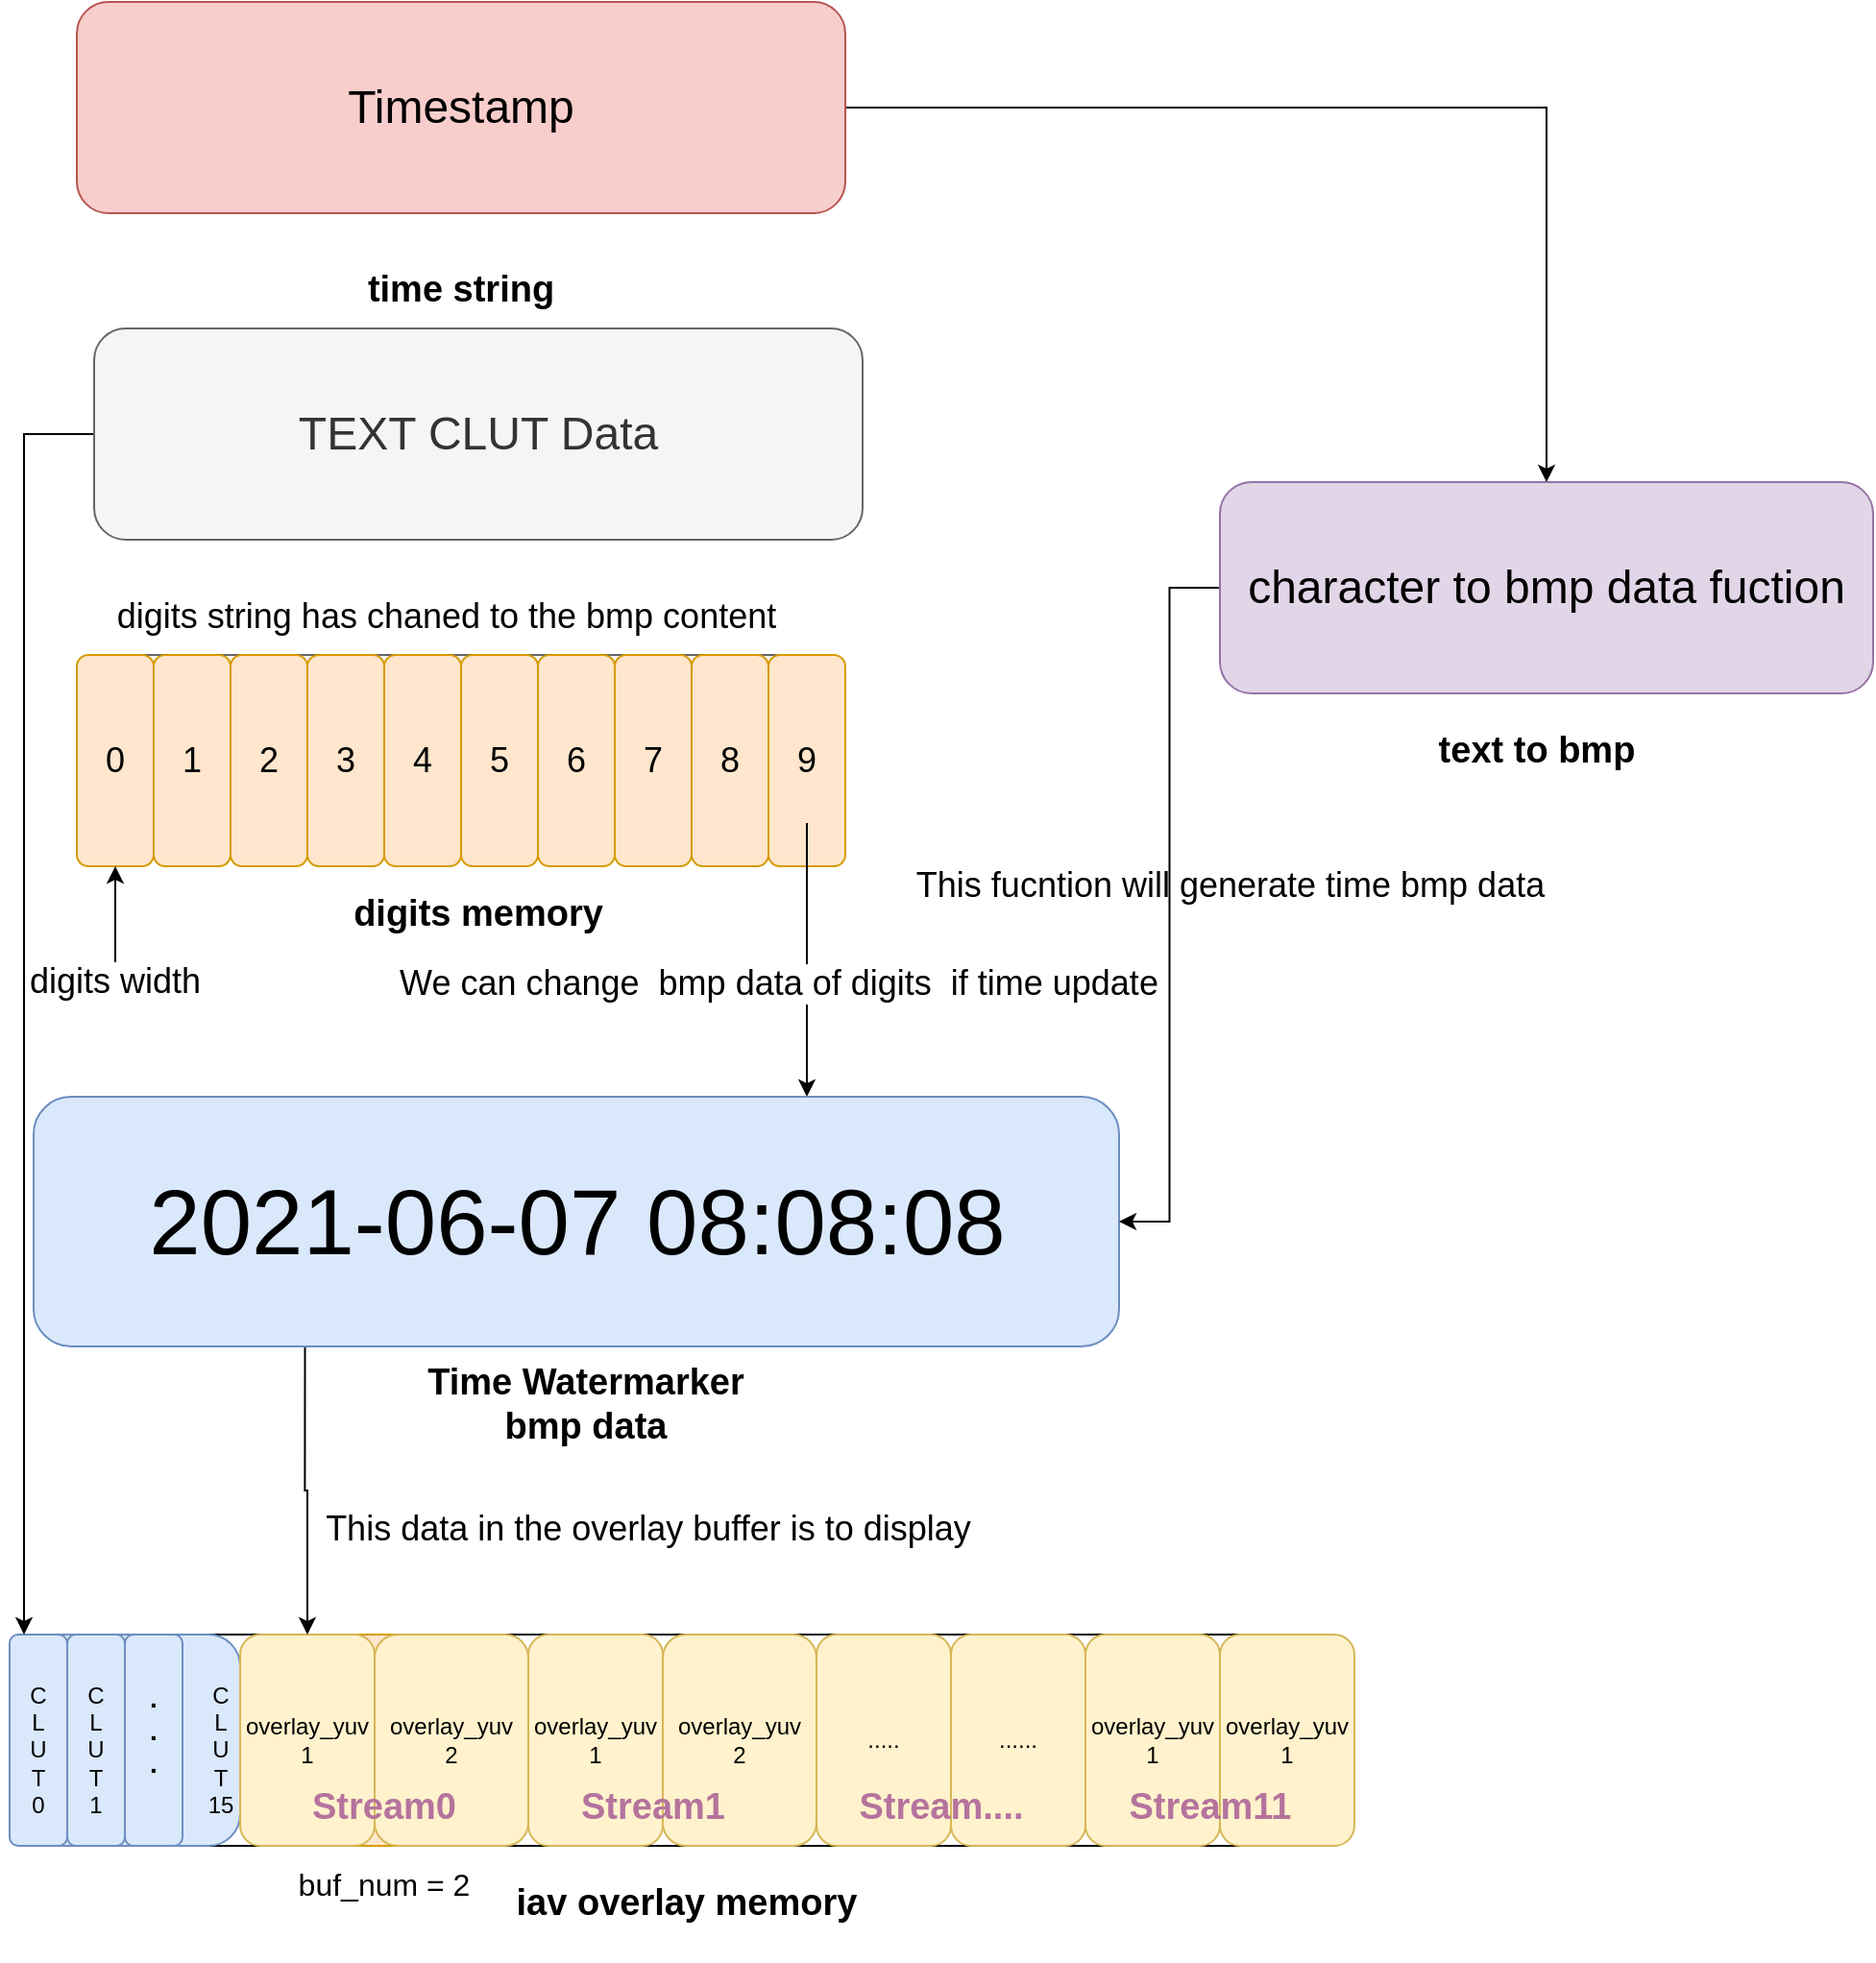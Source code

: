<mxfile version="14.7.0" type="github">
  <diagram id="9PtsYyo4MoqWUSuVR4Cp" name="Page-1">
    <mxGraphModel dx="1673" dy="934" grid="1" gridSize="10" guides="1" tooltips="1" connect="1" arrows="1" fold="1" page="1" pageScale="1" pageWidth="827" pageHeight="1169" math="0" shadow="0">
      <root>
        <mxCell id="0" />
        <mxCell id="1" parent="0" />
        <mxCell id="-Bwnl3m1J4DydUGmwCFT-1" value="" style="rounded=0;whiteSpace=wrap;html=1;" parent="1" vertex="1">
          <mxGeometry x="285" y="880" width="120" height="60" as="geometry" />
        </mxCell>
        <mxCell id="-Bwnl3m1J4DydUGmwCFT-2" value="" style="rounded=1;whiteSpace=wrap;html=1;" parent="1" vertex="1">
          <mxGeometry x="55" y="870" width="690" height="110" as="geometry" />
        </mxCell>
        <mxCell id="-Bwnl3m1J4DydUGmwCFT-7" value="&lt;b&gt;&lt;font style=&quot;font-size: 19px&quot;&gt;iav overlay memory&lt;/font&gt;&lt;/b&gt;" style="text;html=1;strokeColor=none;fillColor=none;align=center;verticalAlign=middle;whiteSpace=wrap;rounded=0;" parent="1" vertex="1">
          <mxGeometry x="305" y="980" width="185" height="60" as="geometry" />
        </mxCell>
        <mxCell id="-Bwnl3m1J4DydUGmwCFT-8" value="" style="rounded=1;whiteSpace=wrap;html=1;fillColor=#dae8fc;strokeColor=#6c8ebf;" parent="1" vertex="1">
          <mxGeometry x="45" y="870" width="120" height="110" as="geometry" />
        </mxCell>
        <mxCell id="-Bwnl3m1J4DydUGmwCFT-9" value="" style="rounded=1;whiteSpace=wrap;html=1;fillColor=#dae8fc;strokeColor=#6c8ebf;" parent="1" vertex="1">
          <mxGeometry x="45" y="870" width="30" height="110" as="geometry" />
        </mxCell>
        <mxCell id="-Bwnl3m1J4DydUGmwCFT-10" value="" style="rounded=1;whiteSpace=wrap;html=1;fillColor=#dae8fc;strokeColor=#6c8ebf;" parent="1" vertex="1">
          <mxGeometry x="75" y="870" width="30" height="110" as="geometry" />
        </mxCell>
        <mxCell id="-Bwnl3m1J4DydUGmwCFT-11" value="" style="rounded=1;whiteSpace=wrap;html=1;fillColor=#dae8fc;strokeColor=#6c8ebf;" parent="1" vertex="1">
          <mxGeometry x="105" y="870" width="30" height="110" as="geometry" />
        </mxCell>
        <mxCell id="-Bwnl3m1J4DydUGmwCFT-14" value="C&lt;br&gt;L&lt;br&gt;U&lt;br&gt;T&lt;br&gt;0" style="text;html=1;strokeColor=none;fillColor=none;align=center;verticalAlign=middle;whiteSpace=wrap;rounded=0;" parent="1" vertex="1">
          <mxGeometry x="40" y="890" width="40" height="80" as="geometry" />
        </mxCell>
        <mxCell id="-Bwnl3m1J4DydUGmwCFT-15" value="C&lt;br&gt;L&lt;br&gt;U&lt;br&gt;T&lt;br&gt;1" style="text;html=1;strokeColor=none;fillColor=none;align=center;verticalAlign=middle;whiteSpace=wrap;rounded=0;" parent="1" vertex="1">
          <mxGeometry x="70" y="890" width="40" height="80" as="geometry" />
        </mxCell>
        <mxCell id="-Bwnl3m1J4DydUGmwCFT-16" value="&lt;b style=&quot;font-size: 14px&quot;&gt;.&lt;br&gt;.&lt;br&gt;.&lt;/b&gt;" style="text;html=1;strokeColor=none;fillColor=none;align=center;verticalAlign=middle;whiteSpace=wrap;rounded=0;" parent="1" vertex="1">
          <mxGeometry x="100" y="880" width="40" height="80" as="geometry" />
        </mxCell>
        <mxCell id="-Bwnl3m1J4DydUGmwCFT-17" value="C&lt;br&gt;L&lt;br&gt;U&lt;br&gt;T&lt;br&gt;15" style="text;html=1;strokeColor=none;fillColor=none;align=center;verticalAlign=middle;whiteSpace=wrap;rounded=0;" parent="1" vertex="1">
          <mxGeometry x="135" y="890" width="40" height="80" as="geometry" />
        </mxCell>
        <mxCell id="-Bwnl3m1J4DydUGmwCFT-21" value="" style="rounded=1;whiteSpace=wrap;html=1;fillColor=#ffe6cc;strokeColor=#d79b00;" parent="1" vertex="1">
          <mxGeometry x="165" y="870" width="150" height="110" as="geometry" />
        </mxCell>
        <mxCell id="-Bwnl3m1J4DydUGmwCFT-26" value="&lt;font style=&quot;font-size: 16px&quot;&gt;buf_num = 2&lt;/font&gt;" style="text;html=1;strokeColor=none;fillColor=none;align=center;verticalAlign=middle;whiteSpace=wrap;rounded=0;" parent="1" vertex="1">
          <mxGeometry x="175" y="970" width="130" height="60" as="geometry" />
        </mxCell>
        <mxCell id="-Bwnl3m1J4DydUGmwCFT-28" value="overlay_yuv&lt;br&gt;1" style="rounded=1;whiteSpace=wrap;html=1;fillColor=#fff2cc;strokeColor=#d6b656;" parent="1" vertex="1">
          <mxGeometry x="165" y="870" width="70" height="110" as="geometry" />
        </mxCell>
        <mxCell id="-Bwnl3m1J4DydUGmwCFT-30" value="overlay_yuv&lt;br&gt;2" style="rounded=1;whiteSpace=wrap;html=1;fillColor=#fff2cc;strokeColor=#d6b656;" parent="1" vertex="1">
          <mxGeometry x="235" y="870" width="80" height="110" as="geometry" />
        </mxCell>
        <mxCell id="-Bwnl3m1J4DydUGmwCFT-31" value="&lt;span style=&quot;font-size: 19px&quot;&gt;&lt;b&gt;&lt;font color=&quot;#b5739d&quot;&gt;Stream0&lt;/font&gt;&lt;/b&gt;&lt;/span&gt;" style="text;html=1;strokeColor=none;fillColor=none;align=center;verticalAlign=middle;whiteSpace=wrap;rounded=0;" parent="1" vertex="1">
          <mxGeometry x="175" y="930" width="130" height="60" as="geometry" />
        </mxCell>
        <mxCell id="-Bwnl3m1J4DydUGmwCFT-33" value="overlay_yuv&lt;br&gt;2" style="rounded=1;whiteSpace=wrap;html=1;fillColor=#fff2cc;strokeColor=#d6b656;" parent="1" vertex="1">
          <mxGeometry x="385" y="870" width="80" height="110" as="geometry" />
        </mxCell>
        <mxCell id="-Bwnl3m1J4DydUGmwCFT-35" value="overlay_yuv&lt;br&gt;1" style="rounded=1;whiteSpace=wrap;html=1;fillColor=#fff2cc;strokeColor=#d6b656;" parent="1" vertex="1">
          <mxGeometry x="315" y="870" width="70" height="110" as="geometry" />
        </mxCell>
        <mxCell id="-Bwnl3m1J4DydUGmwCFT-36" value="&lt;span style=&quot;font-size: 19px&quot;&gt;&lt;b&gt;&lt;font color=&quot;#b5739d&quot;&gt;Stream1&lt;/font&gt;&lt;/b&gt;&lt;/span&gt;" style="text;html=1;strokeColor=none;fillColor=none;align=center;verticalAlign=middle;whiteSpace=wrap;rounded=0;" parent="1" vertex="1">
          <mxGeometry x="315" y="930" width="130" height="60" as="geometry" />
        </mxCell>
        <mxCell id="-Bwnl3m1J4DydUGmwCFT-37" value="....." style="rounded=1;whiteSpace=wrap;html=1;fillColor=#fff2cc;strokeColor=#d6b656;" parent="1" vertex="1">
          <mxGeometry x="465" y="870" width="70" height="110" as="geometry" />
        </mxCell>
        <mxCell id="-Bwnl3m1J4DydUGmwCFT-38" value="......" style="rounded=1;whiteSpace=wrap;html=1;fillColor=#fff2cc;strokeColor=#d6b656;" parent="1" vertex="1">
          <mxGeometry x="535" y="870" width="70" height="110" as="geometry" />
        </mxCell>
        <mxCell id="-Bwnl3m1J4DydUGmwCFT-39" value="&lt;span style=&quot;font-size: 19px&quot;&gt;&lt;b&gt;&lt;font color=&quot;#b5739d&quot;&gt;Stream....&lt;/font&gt;&lt;/b&gt;&lt;/span&gt;" style="text;html=1;strokeColor=none;fillColor=none;align=center;verticalAlign=middle;whiteSpace=wrap;rounded=0;" parent="1" vertex="1">
          <mxGeometry x="465" y="930" width="130" height="60" as="geometry" />
        </mxCell>
        <mxCell id="-Bwnl3m1J4DydUGmwCFT-40" value="overlay_yuv&lt;br&gt;1" style="rounded=1;whiteSpace=wrap;html=1;fillColor=#fff2cc;strokeColor=#d6b656;" parent="1" vertex="1">
          <mxGeometry x="605" y="870" width="70" height="110" as="geometry" />
        </mxCell>
        <mxCell id="-Bwnl3m1J4DydUGmwCFT-41" value="overlay_yuv&lt;br&gt;1" style="rounded=1;whiteSpace=wrap;html=1;fillColor=#fff2cc;strokeColor=#d6b656;" parent="1" vertex="1">
          <mxGeometry x="675" y="870" width="70" height="110" as="geometry" />
        </mxCell>
        <mxCell id="-Bwnl3m1J4DydUGmwCFT-42" value="&lt;span style=&quot;font-size: 19px&quot;&gt;&lt;b&gt;&lt;font color=&quot;#b5739d&quot;&gt;Stream11&lt;/font&gt;&lt;/b&gt;&lt;/span&gt;" style="text;html=1;strokeColor=none;fillColor=none;align=center;verticalAlign=middle;whiteSpace=wrap;rounded=0;" parent="1" vertex="1">
          <mxGeometry x="605" y="930" width="130" height="60" as="geometry" />
        </mxCell>
        <mxCell id="1RzC0s9sKDLzGJ8iy70U-3" value="" style="rounded=1;whiteSpace=wrap;html=1;fillColor=#f5f5f5;strokeColor=#666666;fontColor=#333333;" vertex="1" parent="1">
          <mxGeometry x="80" y="360" width="400" height="105" as="geometry" />
        </mxCell>
        <mxCell id="1RzC0s9sKDLzGJ8iy70U-5" value="" style="rounded=1;whiteSpace=wrap;html=1;fillColor=#ffe6cc;strokeColor=#d79b00;" vertex="1" parent="1">
          <mxGeometry x="80" y="360" width="40" height="110" as="geometry" />
        </mxCell>
        <mxCell id="1RzC0s9sKDLzGJ8iy70U-6" value="" style="rounded=1;whiteSpace=wrap;html=1;fillColor=#ffe6cc;strokeColor=#d79b00;" vertex="1" parent="1">
          <mxGeometry x="120" y="360" width="40" height="110" as="geometry" />
        </mxCell>
        <mxCell id="1RzC0s9sKDLzGJ8iy70U-7" value="" style="rounded=1;whiteSpace=wrap;html=1;fillColor=#ffe6cc;strokeColor=#d79b00;" vertex="1" parent="1">
          <mxGeometry x="160" y="360" width="40" height="110" as="geometry" />
        </mxCell>
        <mxCell id="1RzC0s9sKDLzGJ8iy70U-8" value="" style="rounded=1;whiteSpace=wrap;html=1;fillColor=#ffe6cc;strokeColor=#d79b00;" vertex="1" parent="1">
          <mxGeometry x="200" y="360" width="40" height="110" as="geometry" />
        </mxCell>
        <mxCell id="1RzC0s9sKDLzGJ8iy70U-9" value="" style="rounded=1;whiteSpace=wrap;html=1;fillColor=#ffe6cc;strokeColor=#d79b00;" vertex="1" parent="1">
          <mxGeometry x="240" y="360" width="40" height="110" as="geometry" />
        </mxCell>
        <mxCell id="1RzC0s9sKDLzGJ8iy70U-10" value="" style="rounded=1;whiteSpace=wrap;html=1;fillColor=#ffe6cc;strokeColor=#d79b00;" vertex="1" parent="1">
          <mxGeometry x="280" y="360" width="40" height="110" as="geometry" />
        </mxCell>
        <mxCell id="1RzC0s9sKDLzGJ8iy70U-11" value="" style="rounded=1;whiteSpace=wrap;html=1;fillColor=#ffe6cc;strokeColor=#d79b00;" vertex="1" parent="1">
          <mxGeometry x="320" y="360" width="40" height="110" as="geometry" />
        </mxCell>
        <mxCell id="1RzC0s9sKDLzGJ8iy70U-12" value="" style="rounded=1;whiteSpace=wrap;html=1;fillColor=#ffe6cc;strokeColor=#d79b00;" vertex="1" parent="1">
          <mxGeometry x="360" y="360" width="40" height="110" as="geometry" />
        </mxCell>
        <mxCell id="1RzC0s9sKDLzGJ8iy70U-13" value="" style="rounded=1;whiteSpace=wrap;html=1;fillColor=#ffe6cc;strokeColor=#d79b00;" vertex="1" parent="1">
          <mxGeometry x="400" y="360" width="40" height="110" as="geometry" />
        </mxCell>
        <mxCell id="1RzC0s9sKDLzGJ8iy70U-14" value="" style="rounded=1;whiteSpace=wrap;html=1;fillColor=#ffe6cc;strokeColor=#d79b00;" vertex="1" parent="1">
          <mxGeometry x="440" y="360" width="40" height="110" as="geometry" />
        </mxCell>
        <mxCell id="1RzC0s9sKDLzGJ8iy70U-54" style="edgeStyle=orthogonalEdgeStyle;rounded=0;orthogonalLoop=1;jettySize=auto;html=1;" edge="1" parent="1" source="1RzC0s9sKDLzGJ8iy70U-15" target="1RzC0s9sKDLzGJ8iy70U-29">
          <mxGeometry relative="1" as="geometry">
            <Array as="points">
              <mxPoint x="460" y="560" />
              <mxPoint x="460" y="560" />
            </Array>
          </mxGeometry>
        </mxCell>
        <mxCell id="1RzC0s9sKDLzGJ8iy70U-55" value="&lt;font style=&quot;font-size: 18px&quot;&gt;We can change&amp;nbsp; bmp data of digits&amp;nbsp; if time update&lt;/font&gt;" style="edgeLabel;html=1;align=center;verticalAlign=middle;resizable=0;points=[];" vertex="1" connectable="0" parent="1RzC0s9sKDLzGJ8iy70U-54">
          <mxGeometry x="-0.2" y="1" relative="1" as="geometry">
            <mxPoint x="-16" y="26" as="offset" />
          </mxGeometry>
        </mxCell>
        <mxCell id="1RzC0s9sKDLzGJ8iy70U-15" value="&lt;font style=&quot;font-size: 18px&quot;&gt;9&lt;/font&gt;" style="text;html=1;strokeColor=none;fillColor=none;align=center;verticalAlign=middle;whiteSpace=wrap;rounded=0;" vertex="1" parent="1">
          <mxGeometry x="440" y="382.5" width="40" height="65" as="geometry" />
        </mxCell>
        <mxCell id="1RzC0s9sKDLzGJ8iy70U-16" value="&lt;font style=&quot;font-size: 18px&quot;&gt;0&lt;/font&gt;" style="text;html=1;strokeColor=none;fillColor=none;align=center;verticalAlign=middle;whiteSpace=wrap;rounded=0;" vertex="1" parent="1">
          <mxGeometry x="80" y="375" width="40" height="80" as="geometry" />
        </mxCell>
        <mxCell id="1RzC0s9sKDLzGJ8iy70U-17" value="&lt;font style=&quot;font-size: 18px&quot;&gt;1&lt;/font&gt;" style="text;html=1;strokeColor=none;fillColor=none;align=center;verticalAlign=middle;whiteSpace=wrap;rounded=0;" vertex="1" parent="1">
          <mxGeometry x="120" y="375" width="40" height="80" as="geometry" />
        </mxCell>
        <mxCell id="1RzC0s9sKDLzGJ8iy70U-18" value="&lt;font style=&quot;font-size: 18px&quot;&gt;2&lt;/font&gt;" style="text;html=1;strokeColor=none;fillColor=none;align=center;verticalAlign=middle;whiteSpace=wrap;rounded=0;" vertex="1" parent="1">
          <mxGeometry x="160" y="375" width="40" height="80" as="geometry" />
        </mxCell>
        <mxCell id="1RzC0s9sKDLzGJ8iy70U-19" value="&lt;font style=&quot;font-size: 18px&quot;&gt;3&lt;/font&gt;" style="text;html=1;strokeColor=none;fillColor=none;align=center;verticalAlign=middle;whiteSpace=wrap;rounded=0;" vertex="1" parent="1">
          <mxGeometry x="200" y="375" width="40" height="80" as="geometry" />
        </mxCell>
        <mxCell id="1RzC0s9sKDLzGJ8iy70U-21" value="&lt;font style=&quot;font-size: 18px&quot;&gt;4&lt;/font&gt;" style="text;html=1;strokeColor=none;fillColor=none;align=center;verticalAlign=middle;whiteSpace=wrap;rounded=0;" vertex="1" parent="1">
          <mxGeometry x="240" y="375" width="40" height="80" as="geometry" />
        </mxCell>
        <mxCell id="1RzC0s9sKDLzGJ8iy70U-22" value="&lt;font style=&quot;font-size: 18px&quot;&gt;5&lt;/font&gt;" style="text;html=1;strokeColor=none;fillColor=none;align=center;verticalAlign=middle;whiteSpace=wrap;rounded=0;" vertex="1" parent="1">
          <mxGeometry x="280" y="375" width="40" height="80" as="geometry" />
        </mxCell>
        <mxCell id="1RzC0s9sKDLzGJ8iy70U-23" value="&lt;font style=&quot;font-size: 18px&quot;&gt;6&lt;/font&gt;" style="text;html=1;strokeColor=none;fillColor=none;align=center;verticalAlign=middle;whiteSpace=wrap;rounded=0;" vertex="1" parent="1">
          <mxGeometry x="320" y="375" width="40" height="80" as="geometry" />
        </mxCell>
        <mxCell id="1RzC0s9sKDLzGJ8iy70U-24" value="&lt;font style=&quot;font-size: 18px&quot;&gt;7&lt;/font&gt;" style="text;html=1;strokeColor=none;fillColor=none;align=center;verticalAlign=middle;whiteSpace=wrap;rounded=0;" vertex="1" parent="1">
          <mxGeometry x="360" y="375" width="40" height="80" as="geometry" />
        </mxCell>
        <mxCell id="1RzC0s9sKDLzGJ8iy70U-25" value="&lt;font style=&quot;font-size: 18px&quot;&gt;8&lt;/font&gt;" style="text;html=1;strokeColor=none;fillColor=none;align=center;verticalAlign=middle;whiteSpace=wrap;rounded=0;" vertex="1" parent="1">
          <mxGeometry x="400" y="375" width="40" height="80" as="geometry" />
        </mxCell>
        <mxCell id="1RzC0s9sKDLzGJ8iy70U-26" value="&lt;b&gt;&lt;font style=&quot;font-size: 19px&quot;&gt;digits memory&lt;/font&gt;&lt;/b&gt;" style="text;html=1;strokeColor=none;fillColor=none;align=center;verticalAlign=middle;whiteSpace=wrap;rounded=0;" vertex="1" parent="1">
          <mxGeometry x="184" y="465" width="210" height="60" as="geometry" />
        </mxCell>
        <mxCell id="1RzC0s9sKDLzGJ8iy70U-39" style="edgeStyle=orthogonalEdgeStyle;rounded=0;orthogonalLoop=1;jettySize=auto;html=1;exitX=0.25;exitY=1;exitDx=0;exitDy=0;" edge="1" parent="1" source="1RzC0s9sKDLzGJ8iy70U-29" target="-Bwnl3m1J4DydUGmwCFT-28">
          <mxGeometry relative="1" as="geometry" />
        </mxCell>
        <mxCell id="1RzC0s9sKDLzGJ8iy70U-29" value="&lt;font style=&quot;font-size: 48px&quot;&gt;2021-06-07 08:08:08&lt;/font&gt;" style="rounded=1;whiteSpace=wrap;html=1;fillColor=#dae8fc;strokeColor=#6c8ebf;" vertex="1" parent="1">
          <mxGeometry x="57.5" y="590" width="565" height="130" as="geometry" />
        </mxCell>
        <mxCell id="1RzC0s9sKDLzGJ8iy70U-34" value="&lt;span style=&quot;font-size: 18px&quot;&gt;digits string has chaned to the bmp content&lt;/span&gt;" style="text;html=1;strokeColor=none;fillColor=none;align=center;verticalAlign=middle;whiteSpace=wrap;rounded=0;" vertex="1" parent="1">
          <mxGeometry x="45" y="330" width="455" height="20" as="geometry" />
        </mxCell>
        <mxCell id="1RzC0s9sKDLzGJ8iy70U-38" value="&lt;b&gt;&lt;font style=&quot;font-size: 19px&quot;&gt;Time Watermarker bmp data&lt;/font&gt;&lt;/b&gt;" style="text;html=1;strokeColor=none;fillColor=none;align=center;verticalAlign=middle;whiteSpace=wrap;rounded=0;" vertex="1" parent="1">
          <mxGeometry x="240" y="720" width="210" height="60" as="geometry" />
        </mxCell>
        <mxCell id="1RzC0s9sKDLzGJ8iy70U-41" value="&lt;span style=&quot;font-size: 18px&quot;&gt;This data in the overlay buffer is to display&lt;/span&gt;" style="text;html=1;strokeColor=none;fillColor=none;align=center;verticalAlign=middle;whiteSpace=wrap;rounded=0;" vertex="1" parent="1">
          <mxGeometry x="150" y="805" width="455" height="20" as="geometry" />
        </mxCell>
        <mxCell id="1RzC0s9sKDLzGJ8iy70U-51" style="edgeStyle=orthogonalEdgeStyle;rounded=0;orthogonalLoop=1;jettySize=auto;html=1;entryX=0.5;entryY=1;entryDx=0;entryDy=0;" edge="1" parent="1" source="1RzC0s9sKDLzGJ8iy70U-42" target="1RzC0s9sKDLzGJ8iy70U-5">
          <mxGeometry relative="1" as="geometry" />
        </mxCell>
        <mxCell id="1RzC0s9sKDLzGJ8iy70U-42" value="&lt;span style=&quot;font-size: 18px&quot;&gt;digits width&lt;/span&gt;" style="text;html=1;strokeColor=none;fillColor=none;align=center;verticalAlign=middle;whiteSpace=wrap;rounded=0;" vertex="1" parent="1">
          <mxGeometry x="50" y="520" width="100" height="20" as="geometry" />
        </mxCell>
        <mxCell id="1RzC0s9sKDLzGJ8iy70U-58" style="edgeStyle=orthogonalEdgeStyle;rounded=0;orthogonalLoop=1;jettySize=auto;html=1;entryX=1;entryY=0.5;entryDx=0;entryDy=0;" edge="1" parent="1" source="1RzC0s9sKDLzGJ8iy70U-56" target="1RzC0s9sKDLzGJ8iy70U-29">
          <mxGeometry relative="1" as="geometry" />
        </mxCell>
        <mxCell id="1RzC0s9sKDLzGJ8iy70U-56" value="&lt;font style=&quot;font-size: 24px&quot;&gt;character to bmp data fuction&lt;/font&gt;" style="rounded=1;whiteSpace=wrap;html=1;fillColor=#e1d5e7;strokeColor=#9673a6;" vertex="1" parent="1">
          <mxGeometry x="675" y="270" width="340" height="110" as="geometry" />
        </mxCell>
        <mxCell id="1RzC0s9sKDLzGJ8iy70U-59" value="&lt;font style=&quot;font-size: 18px&quot;&gt;This fucntion will generate time bmp data&lt;/font&gt;" style="text;html=1;align=center;verticalAlign=middle;resizable=0;points=[];autosize=1;strokeColor=none;" vertex="1" parent="1">
          <mxGeometry x="510" y="470" width="340" height="20" as="geometry" />
        </mxCell>
        <mxCell id="1RzC0s9sKDLzGJ8iy70U-64" style="edgeStyle=orthogonalEdgeStyle;rounded=0;orthogonalLoop=1;jettySize=auto;html=1;" edge="1" parent="1" source="1RzC0s9sKDLzGJ8iy70U-60" target="1RzC0s9sKDLzGJ8iy70U-56">
          <mxGeometry relative="1" as="geometry" />
        </mxCell>
        <mxCell id="1RzC0s9sKDLzGJ8iy70U-60" value="&lt;span style=&quot;font-size: 24px&quot;&gt;Timestamp&lt;/span&gt;" style="rounded=1;whiteSpace=wrap;html=1;fillColor=#f8cecc;strokeColor=#b85450;" vertex="1" parent="1">
          <mxGeometry x="80" y="20" width="400" height="110" as="geometry" />
        </mxCell>
        <mxCell id="1RzC0s9sKDLzGJ8iy70U-62" value="&lt;b&gt;&lt;font style=&quot;font-size: 19px&quot;&gt;time string&lt;/font&gt;&lt;/b&gt;" style="text;html=1;strokeColor=none;fillColor=none;align=center;verticalAlign=middle;whiteSpace=wrap;rounded=0;" vertex="1" parent="1">
          <mxGeometry x="175" y="140" width="210" height="60" as="geometry" />
        </mxCell>
        <mxCell id="1RzC0s9sKDLzGJ8iy70U-63" value="&lt;b&gt;&lt;font style=&quot;font-size: 19px&quot;&gt;text to bmp&lt;/font&gt;&lt;/b&gt;" style="text;html=1;strokeColor=none;fillColor=none;align=center;verticalAlign=middle;whiteSpace=wrap;rounded=0;" vertex="1" parent="1">
          <mxGeometry x="735" y="380" width="210" height="60" as="geometry" />
        </mxCell>
        <mxCell id="1RzC0s9sKDLzGJ8iy70U-67" style="edgeStyle=orthogonalEdgeStyle;rounded=0;orthogonalLoop=1;jettySize=auto;html=1;entryX=0.25;entryY=0;entryDx=0;entryDy=0;" edge="1" parent="1" source="1RzC0s9sKDLzGJ8iy70U-65" target="-Bwnl3m1J4DydUGmwCFT-9">
          <mxGeometry relative="1" as="geometry" />
        </mxCell>
        <mxCell id="1RzC0s9sKDLzGJ8iy70U-65" value="&lt;span style=&quot;font-size: 24px&quot;&gt;TEXT CLUT Data&lt;/span&gt;" style="rounded=1;whiteSpace=wrap;html=1;fillColor=#f5f5f5;strokeColor=#666666;fontColor=#333333;" vertex="1" parent="1">
          <mxGeometry x="89" y="190" width="400" height="110" as="geometry" />
        </mxCell>
      </root>
    </mxGraphModel>
  </diagram>
</mxfile>
